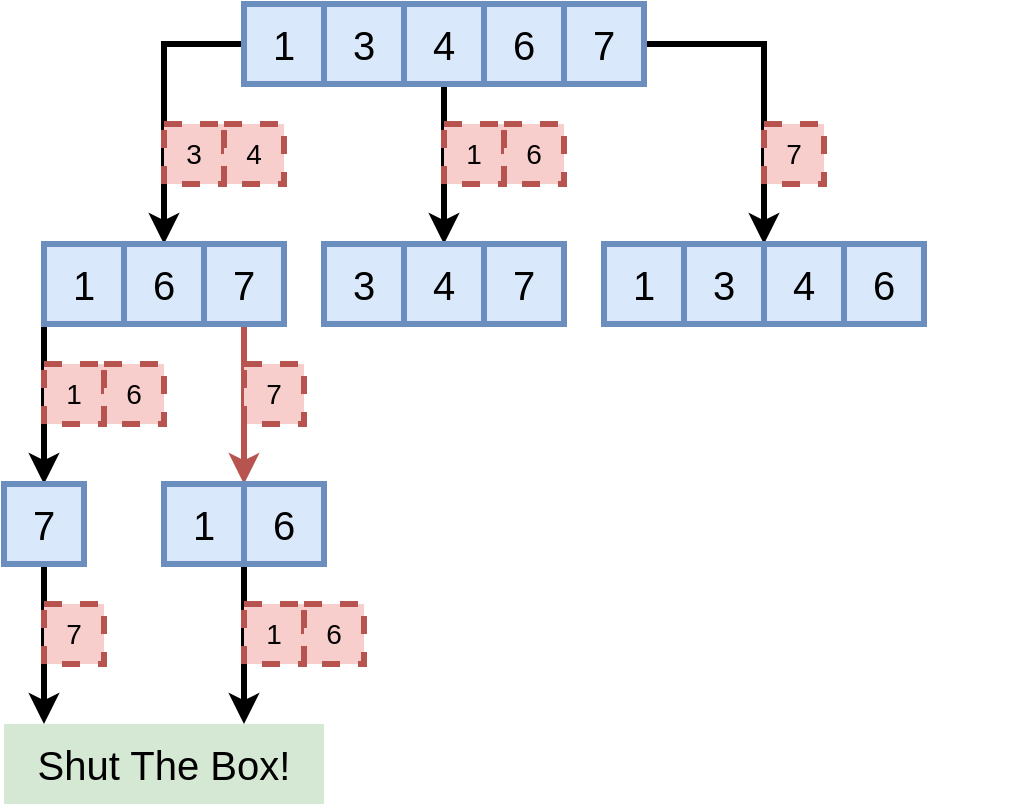 <mxfile version="12.9.14" type="device"><diagram id="8Q3o3TarZ9Wlu7NSXNcZ" name="Page-1"><mxGraphModel dx="946" dy="590" grid="1" gridSize="10" guides="1" tooltips="1" connect="1" arrows="1" fold="1" page="1" pageScale="1" pageWidth="850" pageHeight="1100" math="0" shadow="0"><root><mxCell id="0"/><mxCell id="1" parent="0"/><mxCell id="ggUsUQmlyoDQBCZa3Kj8-62" style="edgeStyle=orthogonalEdgeStyle;rounded=0;orthogonalLoop=1;jettySize=auto;html=1;entryX=0.5;entryY=0;entryDx=0;entryDy=0;strokeColor=#000000;exitX=0;exitY=0.5;exitDx=0;exitDy=0;strokeWidth=3;" parent="1" source="ggUsUQmlyoDQBCZa3Kj8-2" target="ggUsUQmlyoDQBCZa3Kj8-59" edge="1"><mxGeometry relative="1" as="geometry"><mxPoint x="460" y="100" as="sourcePoint"/></mxGeometry></mxCell><mxCell id="ggUsUQmlyoDQBCZa3Kj8-2" value="&lt;font style=&quot;font-size: 20px&quot;&gt;1&lt;/font&gt;" style="text;html=1;align=center;verticalAlign=middle;whiteSpace=wrap;rounded=0;strokeColor=#6c8ebf;fillColor=#dae8fc;strokeWidth=3;" parent="1" vertex="1"><mxGeometry x="440" y="80" width="40" height="40" as="geometry"/></mxCell><mxCell id="ggUsUQmlyoDQBCZa3Kj8-4" value="&lt;font style=&quot;font-size: 20px&quot;&gt;3&lt;/font&gt;" style="text;html=1;align=center;verticalAlign=middle;whiteSpace=wrap;rounded=0;strokeColor=#6c8ebf;fillColor=#dae8fc;strokeWidth=3;" parent="1" vertex="1"><mxGeometry x="480" y="80" width="40" height="40" as="geometry"/></mxCell><mxCell id="ggUsUQmlyoDQBCZa3Kj8-43" style="edgeStyle=orthogonalEdgeStyle;rounded=0;orthogonalLoop=1;jettySize=auto;html=1;exitX=0.5;exitY=1;exitDx=0;exitDy=0;entryX=0.5;entryY=0;entryDx=0;entryDy=0;strokeColor=#000000;strokeWidth=3;" parent="1" source="ggUsUQmlyoDQBCZa3Kj8-5" target="ggUsUQmlyoDQBCZa3Kj8-39" edge="1"><mxGeometry relative="1" as="geometry"/></mxCell><mxCell id="ggUsUQmlyoDQBCZa3Kj8-5" value="&lt;font style=&quot;font-size: 20px&quot;&gt;4&lt;/font&gt;" style="text;html=1;align=center;verticalAlign=middle;whiteSpace=wrap;rounded=0;strokeColor=#6c8ebf;fillColor=#dae8fc;strokeWidth=3;" parent="1" vertex="1"><mxGeometry x="520" y="80" width="40" height="40" as="geometry"/></mxCell><mxCell id="ggUsUQmlyoDQBCZa3Kj8-7" value="&lt;font style=&quot;font-size: 20px&quot;&gt;6&lt;/font&gt;" style="text;html=1;align=center;verticalAlign=middle;whiteSpace=wrap;rounded=0;strokeColor=#6c8ebf;fillColor=#dae8fc;strokeWidth=3;" parent="1" vertex="1"><mxGeometry x="560" y="80" width="40" height="40" as="geometry"/></mxCell><mxCell id="ggUsUQmlyoDQBCZa3Kj8-55" style="edgeStyle=orthogonalEdgeStyle;rounded=0;orthogonalLoop=1;jettySize=auto;html=1;entryX=0;entryY=0;entryDx=0;entryDy=0;strokeColor=#000000;strokeWidth=3;" parent="1" source="ggUsUQmlyoDQBCZa3Kj8-8" target="ggUsUQmlyoDQBCZa3Kj8-51" edge="1"><mxGeometry relative="1" as="geometry"/></mxCell><mxCell id="ggUsUQmlyoDQBCZa3Kj8-8" value="&lt;font style=&quot;font-size: 20px&quot;&gt;7&lt;/font&gt;" style="text;html=1;align=center;verticalAlign=middle;whiteSpace=wrap;rounded=0;strokeColor=#6c8ebf;fillColor=#dae8fc;strokeWidth=3;" parent="1" vertex="1"><mxGeometry x="600" y="80" width="40" height="40" as="geometry"/></mxCell><mxCell id="ggUsUQmlyoDQBCZa3Kj8-12" style="edgeStyle=orthogonalEdgeStyle;rounded=0;orthogonalLoop=1;jettySize=auto;html=1;exitX=0.5;exitY=1;exitDx=0;exitDy=0;strokeColor=#b85450;fillColor=#f8cecc;strokeWidth=3;" parent="1" edge="1"><mxGeometry relative="1" as="geometry"><mxPoint x="620" y="119" as="sourcePoint"/><mxPoint x="620" y="119" as="targetPoint"/></mxGeometry></mxCell><mxCell id="ggUsUQmlyoDQBCZa3Kj8-36" value="&lt;font style=&quot;font-size: 14px;&quot;&gt;7&lt;/font&gt;" style="text;html=1;align=center;verticalAlign=middle;whiteSpace=wrap;rounded=0;strokeColor=#b85450;fillColor=#f8cecc;dashed=1;fontSize=14;strokeWidth=3;" parent="1" vertex="1"><mxGeometry x="700" y="140" width="30" height="30" as="geometry"/></mxCell><mxCell id="ggUsUQmlyoDQBCZa3Kj8-38" value="&lt;font style=&quot;font-size: 20px&quot;&gt;3&lt;/font&gt;" style="text;html=1;align=center;verticalAlign=middle;whiteSpace=wrap;rounded=0;strokeColor=#6c8ebf;fillColor=#dae8fc;strokeWidth=3;" parent="1" vertex="1"><mxGeometry x="480" y="200" width="40" height="40" as="geometry"/></mxCell><mxCell id="ggUsUQmlyoDQBCZa3Kj8-39" value="&lt;font style=&quot;font-size: 20px&quot;&gt;4&lt;/font&gt;" style="text;html=1;align=center;verticalAlign=middle;whiteSpace=wrap;rounded=0;strokeColor=#6c8ebf;fillColor=#dae8fc;strokeWidth=3;" parent="1" vertex="1"><mxGeometry x="520" y="200" width="40" height="40" as="geometry"/></mxCell><mxCell id="ggUsUQmlyoDQBCZa3Kj8-41" value="&lt;font style=&quot;font-size: 20px&quot;&gt;7&lt;/font&gt;" style="text;html=1;align=center;verticalAlign=middle;whiteSpace=wrap;rounded=0;strokeColor=#6c8ebf;fillColor=#dae8fc;strokeWidth=3;" parent="1" vertex="1"><mxGeometry x="560" y="200" width="40" height="40" as="geometry"/></mxCell><mxCell id="ggUsUQmlyoDQBCZa3Kj8-44" value="&lt;font style=&quot;font-size: 14px;&quot;&gt;1&lt;/font&gt;" style="text;html=1;align=center;verticalAlign=middle;whiteSpace=wrap;rounded=0;strokeColor=#b85450;fillColor=#f8cecc;dashed=1;fontSize=14;strokeWidth=3;" parent="1" vertex="1"><mxGeometry x="540" y="140" width="30" height="30" as="geometry"/></mxCell><mxCell id="ggUsUQmlyoDQBCZa3Kj8-45" value="&lt;font style=&quot;font-size: 14px;&quot;&gt;6&lt;/font&gt;" style="text;html=1;align=center;verticalAlign=middle;whiteSpace=wrap;rounded=0;strokeColor=#b85450;fillColor=#f8cecc;dashed=1;fontSize=14;strokeWidth=3;" parent="1" vertex="1"><mxGeometry x="570" y="140" width="30" height="30" as="geometry"/></mxCell><mxCell id="ggUsUQmlyoDQBCZa3Kj8-49" value="&lt;font style=&quot;font-size: 20px&quot;&gt;1&lt;/font&gt;" style="text;html=1;align=center;verticalAlign=middle;whiteSpace=wrap;rounded=0;strokeColor=#6c8ebf;fillColor=#dae8fc;strokeWidth=3;" parent="1" vertex="1"><mxGeometry x="620" y="200" width="40" height="40" as="geometry"/></mxCell><mxCell id="ggUsUQmlyoDQBCZa3Kj8-50" value="&lt;font style=&quot;font-size: 20px&quot;&gt;3&lt;/font&gt;" style="text;html=1;align=center;verticalAlign=middle;whiteSpace=wrap;rounded=0;strokeColor=#6c8ebf;fillColor=#dae8fc;strokeWidth=3;" parent="1" vertex="1"><mxGeometry x="660" y="200" width="40" height="40" as="geometry"/></mxCell><mxCell id="ggUsUQmlyoDQBCZa3Kj8-51" value="&lt;font style=&quot;font-size: 20px&quot;&gt;4&lt;/font&gt;" style="text;html=1;align=center;verticalAlign=middle;whiteSpace=wrap;rounded=0;strokeColor=#6c8ebf;fillColor=#dae8fc;strokeWidth=3;" parent="1" vertex="1"><mxGeometry x="700" y="200" width="40" height="40" as="geometry"/></mxCell><mxCell id="ggUsUQmlyoDQBCZa3Kj8-52" value="&lt;font style=&quot;font-size: 20px&quot;&gt;6&lt;/font&gt;" style="text;html=1;align=center;verticalAlign=middle;whiteSpace=wrap;rounded=0;strokeColor=#6c8ebf;fillColor=#dae8fc;strokeWidth=3;" parent="1" vertex="1"><mxGeometry x="740" y="200" width="40" height="40" as="geometry"/></mxCell><mxCell id="ggUsUQmlyoDQBCZa3Kj8-54" style="edgeStyle=orthogonalEdgeStyle;rounded=0;orthogonalLoop=1;jettySize=auto;html=1;exitX=0.5;exitY=1;exitDx=0;exitDy=0;strokeColor=#000000;strokeWidth=3;" parent="1" edge="1"><mxGeometry relative="1" as="geometry"><mxPoint x="820" y="239" as="sourcePoint"/><mxPoint x="820" y="239" as="targetPoint"/></mxGeometry></mxCell><mxCell id="ggUsUQmlyoDQBCZa3Kj8-82" style="edgeStyle=orthogonalEdgeStyle;rounded=0;orthogonalLoop=1;jettySize=auto;html=1;entryX=0.5;entryY=0;entryDx=0;entryDy=0;strokeColor=#000000;exitX=0;exitY=1;exitDx=0;exitDy=0;strokeWidth=3;" parent="1" source="ggUsUQmlyoDQBCZa3Kj8-56" target="ggUsUQmlyoDQBCZa3Kj8-72" edge="1"><mxGeometry relative="1" as="geometry"><mxPoint x="340" y="250" as="sourcePoint"/></mxGeometry></mxCell><mxCell id="ggUsUQmlyoDQBCZa3Kj8-56" value="&lt;font style=&quot;font-size: 20px&quot;&gt;1&lt;/font&gt;" style="text;html=1;align=center;verticalAlign=middle;whiteSpace=wrap;rounded=0;strokeColor=#6c8ebf;fillColor=#dae8fc;strokeWidth=3;" parent="1" vertex="1"><mxGeometry x="340" y="200" width="40" height="40" as="geometry"/></mxCell><mxCell id="ggUsUQmlyoDQBCZa3Kj8-59" value="&lt;font style=&quot;font-size: 20px&quot;&gt;6&lt;/font&gt;" style="text;html=1;align=center;verticalAlign=middle;whiteSpace=wrap;rounded=0;strokeColor=#6c8ebf;fillColor=#dae8fc;strokeWidth=3;" parent="1" vertex="1"><mxGeometry x="380" y="200" width="40" height="40" as="geometry"/></mxCell><mxCell id="ggUsUQmlyoDQBCZa3Kj8-83" style="edgeStyle=orthogonalEdgeStyle;rounded=0;orthogonalLoop=1;jettySize=auto;html=1;entryX=0;entryY=0;entryDx=0;entryDy=0;strokeColor=#b85450;fillColor=#f8cecc;fontSize=14;strokeWidth=3;" parent="1" source="ggUsUQmlyoDQBCZa3Kj8-60" target="ggUsUQmlyoDQBCZa3Kj8-75" edge="1"><mxGeometry relative="1" as="geometry"/></mxCell><mxCell id="ggUsUQmlyoDQBCZa3Kj8-60" value="&lt;font style=&quot;font-size: 20px&quot;&gt;7&lt;/font&gt;" style="text;html=1;align=center;verticalAlign=middle;whiteSpace=wrap;rounded=0;strokeColor=#6c8ebf;fillColor=#dae8fc;strokeWidth=3;" parent="1" vertex="1"><mxGeometry x="420" y="200" width="40" height="40" as="geometry"/></mxCell><mxCell id="ggUsUQmlyoDQBCZa3Kj8-61" style="edgeStyle=orthogonalEdgeStyle;rounded=0;orthogonalLoop=1;jettySize=auto;html=1;exitX=0.5;exitY=1;exitDx=0;exitDy=0;strokeColor=#b85450;fillColor=#f8cecc;strokeWidth=3;" parent="1" edge="1"><mxGeometry relative="1" as="geometry"><mxPoint x="440" y="239" as="sourcePoint"/><mxPoint x="440" y="239" as="targetPoint"/></mxGeometry></mxCell><mxCell id="ggUsUQmlyoDQBCZa3Kj8-63" value="&lt;font style=&quot;font-size: 14px;&quot;&gt;3&lt;/font&gt;" style="text;html=1;align=center;verticalAlign=middle;whiteSpace=wrap;rounded=0;strokeColor=#b85450;fillColor=#f8cecc;dashed=1;fontSize=14;strokeWidth=3;" parent="1" vertex="1"><mxGeometry x="400" y="140" width="30" height="30" as="geometry"/></mxCell><mxCell id="ggUsUQmlyoDQBCZa3Kj8-64" value="&lt;font style=&quot;font-size: 14px;&quot;&gt;4&lt;/font&gt;" style="text;html=1;align=center;verticalAlign=middle;whiteSpace=wrap;rounded=0;strokeColor=#b85450;fillColor=#f8cecc;dashed=1;fontSize=14;strokeWidth=3;" parent="1" vertex="1"><mxGeometry x="430" y="140" width="30" height="30" as="geometry"/></mxCell><mxCell id="ggUsUQmlyoDQBCZa3Kj8-94" style="edgeStyle=orthogonalEdgeStyle;rounded=0;orthogonalLoop=1;jettySize=auto;html=1;exitX=0.5;exitY=1;exitDx=0;exitDy=0;strokeColor=#000000;strokeWidth=3;" parent="1" source="ggUsUQmlyoDQBCZa3Kj8-72" edge="1"><mxGeometry relative="1" as="geometry"><mxPoint x="340" y="440" as="targetPoint"/></mxGeometry></mxCell><mxCell id="ggUsUQmlyoDQBCZa3Kj8-72" value="&lt;font style=&quot;font-size: 20px&quot;&gt;7&lt;/font&gt;" style="text;html=1;align=center;verticalAlign=middle;whiteSpace=wrap;rounded=0;strokeColor=#6c8ebf;fillColor=#dae8fc;strokeWidth=3;" parent="1" vertex="1"><mxGeometry x="320" y="320" width="40" height="40" as="geometry"/></mxCell><mxCell id="ggUsUQmlyoDQBCZa3Kj8-73" style="edgeStyle=orthogonalEdgeStyle;rounded=0;orthogonalLoop=1;jettySize=auto;html=1;exitX=0.5;exitY=1;exitDx=0;exitDy=0;strokeColor=#6c8ebf;fillColor=#dae8fc;strokeWidth=3;" parent="1" edge="1"><mxGeometry relative="1" as="geometry"><mxPoint x="380" y="359" as="sourcePoint"/><mxPoint x="380" y="359" as="targetPoint"/></mxGeometry></mxCell><mxCell id="ggUsUQmlyoDQBCZa3Kj8-74" value="&lt;font style=&quot;font-size: 20px&quot;&gt;1&lt;/font&gt;" style="text;html=1;align=center;verticalAlign=middle;whiteSpace=wrap;rounded=0;strokeColor=#6c8ebf;fillColor=#dae8fc;strokeWidth=3;" parent="1" vertex="1"><mxGeometry x="400" y="320" width="40" height="40" as="geometry"/></mxCell><mxCell id="ggUsUQmlyoDQBCZa3Kj8-92" style="edgeStyle=orthogonalEdgeStyle;rounded=0;orthogonalLoop=1;jettySize=auto;html=1;exitX=0;exitY=1;exitDx=0;exitDy=0;strokeColor=#000000;strokeWidth=3;" parent="1" source="ggUsUQmlyoDQBCZa3Kj8-75" edge="1"><mxGeometry relative="1" as="geometry"><mxPoint x="440" y="440" as="targetPoint"/></mxGeometry></mxCell><mxCell id="ggUsUQmlyoDQBCZa3Kj8-75" value="&lt;font style=&quot;font-size: 20px&quot;&gt;6&lt;/font&gt;" style="text;html=1;align=center;verticalAlign=middle;whiteSpace=wrap;rounded=0;strokeColor=#6c8ebf;fillColor=#dae8fc;strokeWidth=3;" parent="1" vertex="1"><mxGeometry x="440" y="320" width="40" height="40" as="geometry"/></mxCell><mxCell id="ggUsUQmlyoDQBCZa3Kj8-77" style="edgeStyle=orthogonalEdgeStyle;rounded=0;orthogonalLoop=1;jettySize=auto;html=1;exitX=0.5;exitY=1;exitDx=0;exitDy=0;strokeColor=#6c8ebf;fillColor=#dae8fc;strokeWidth=3;" parent="1" edge="1"><mxGeometry relative="1" as="geometry"><mxPoint x="500" y="359" as="sourcePoint"/><mxPoint x="500" y="359" as="targetPoint"/></mxGeometry></mxCell><mxCell id="ggUsUQmlyoDQBCZa3Kj8-84" value="&lt;font style=&quot;font-size: 14px;&quot;&gt;1&lt;/font&gt;" style="text;html=1;align=center;verticalAlign=middle;whiteSpace=wrap;rounded=0;strokeColor=#b85450;fillColor=#f8cecc;dashed=1;fontSize=14;strokeWidth=3;" parent="1" vertex="1"><mxGeometry x="340" y="260" width="30" height="30" as="geometry"/></mxCell><mxCell id="ggUsUQmlyoDQBCZa3Kj8-85" value="&lt;font style=&quot;font-size: 14px;&quot;&gt;6&lt;/font&gt;" style="text;html=1;align=center;verticalAlign=middle;whiteSpace=wrap;rounded=0;strokeColor=#b85450;fillColor=#f8cecc;dashed=1;fontSize=14;strokeWidth=3;" parent="1" vertex="1"><mxGeometry x="370" y="260" width="30" height="30" as="geometry"/></mxCell><mxCell id="ggUsUQmlyoDQBCZa3Kj8-86" value="&lt;font style=&quot;font-size: 14px;&quot;&gt;7&lt;/font&gt;" style="text;html=1;align=center;verticalAlign=middle;whiteSpace=wrap;rounded=0;strokeColor=#b85450;fillColor=#f8cecc;dashed=1;fontSize=14;strokeWidth=3;" parent="1" vertex="1"><mxGeometry x="440" y="260" width="30" height="30" as="geometry"/></mxCell><mxCell id="ggUsUQmlyoDQBCZa3Kj8-87" value="&lt;font style=&quot;font-size: 14px;&quot;&gt;1&lt;/font&gt;" style="text;html=1;align=center;verticalAlign=middle;whiteSpace=wrap;rounded=0;strokeColor=#b85450;fillColor=#f8cecc;dashed=1;fontSize=14;strokeWidth=3;" parent="1" vertex="1"><mxGeometry x="440" y="380" width="30" height="30" as="geometry"/></mxCell><mxCell id="ggUsUQmlyoDQBCZa3Kj8-88" value="&lt;font style=&quot;font-size: 14px;&quot;&gt;6&lt;/font&gt;" style="text;html=1;align=center;verticalAlign=middle;whiteSpace=wrap;rounded=0;strokeColor=#b85450;fillColor=#f8cecc;dashed=1;fontSize=14;strokeWidth=3;" parent="1" vertex="1"><mxGeometry x="470" y="380" width="30" height="30" as="geometry"/></mxCell><mxCell id="ggUsUQmlyoDQBCZa3Kj8-89" value="&lt;font style=&quot;font-size: 14px;&quot;&gt;7&lt;/font&gt;" style="text;html=1;align=center;verticalAlign=middle;whiteSpace=wrap;rounded=0;strokeColor=#b85450;fillColor=#f8cecc;dashed=1;fontSize=14;strokeWidth=3;" parent="1" vertex="1"><mxGeometry x="340" y="380" width="30" height="30" as="geometry"/></mxCell><mxCell id="ggUsUQmlyoDQBCZa3Kj8-95" value="&lt;font style=&quot;font-size: 20px&quot;&gt;Shut The Box!&lt;/font&gt;" style="text;html=1;align=center;verticalAlign=middle;whiteSpace=wrap;rounded=0;strokeColor=none;fillColor=#d5e8d4;dashed=1;strokeWidth=3;" parent="1" vertex="1"><mxGeometry x="320" y="440" width="160" height="40" as="geometry"/></mxCell></root></mxGraphModel></diagram></mxfile>